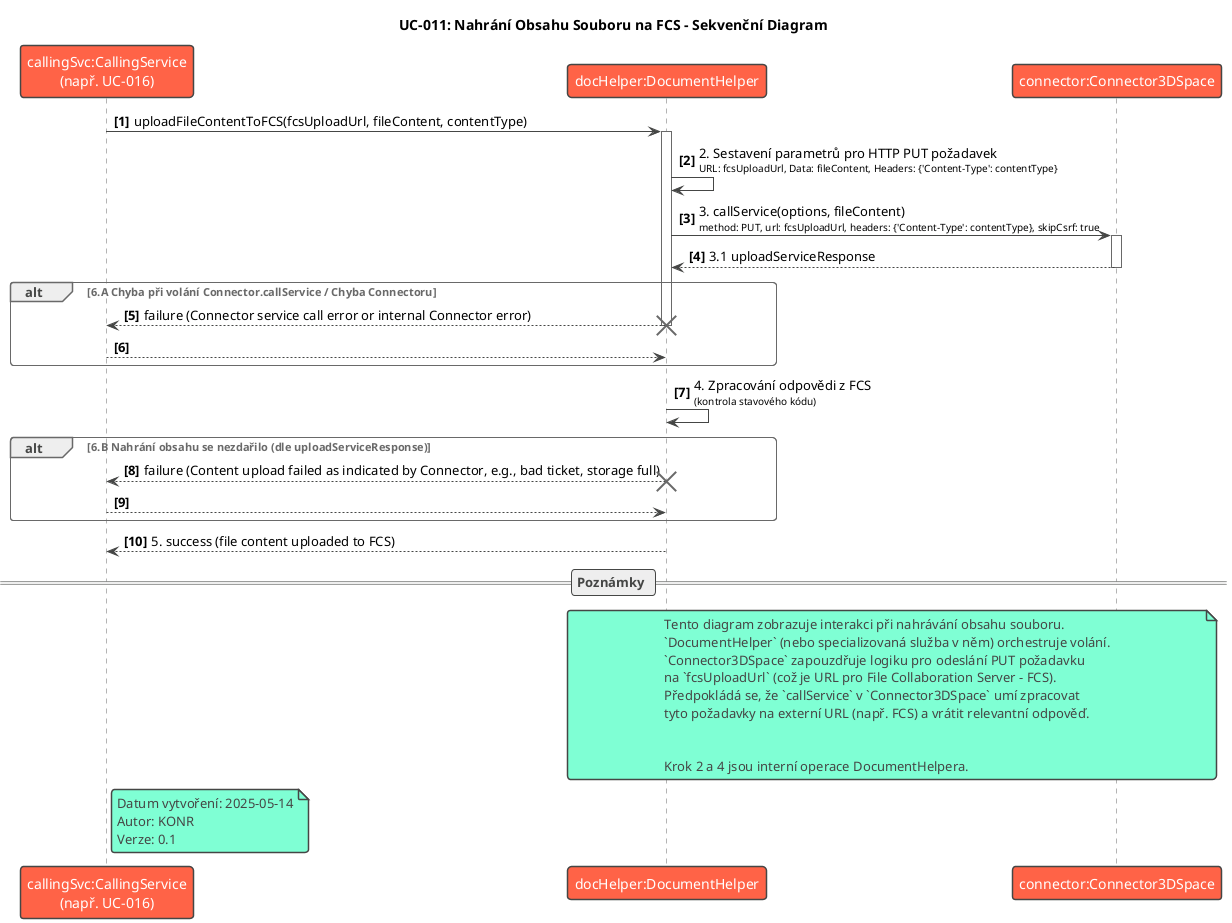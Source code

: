 @startuml SD-011_Upload_File_Content_To_FCS
!theme vibrant
title UC-011: Nahrání Obsahu Souboru na FCS - Sekvenční Diagram

participant "callingSvc:CallingService\n(např. UC-016)" as CallingService
participant "docHelper:DocumentHelper" as DocumentHelper
participant "connector:Connector3DSpace" as Connector

autonumber "<b>[0]"

CallingService -> DocumentHelper : uploadFileContentToFCS(fcsUploadUrl, fileContent, contentType)
activate DocumentHelper

DocumentHelper -> DocumentHelper : 2. Sestavení parametrů pro HTTP PUT požadavek\n<size:10>URL: fcsUploadUrl, Data: fileContent, Headers: {'Content-Type': contentType}</size>

DocumentHelper -> Connector : 3. callService(options, fileContent)\n<size:10>method: PUT, url: fcsUploadUrl, headers: {'Content-Type': contentType}, skipCsrf: true</size>
activate Connector

Connector --> DocumentHelper : 3.1 uploadServiceResponse
deactivate Connector

alt 6.A Chyba při volání Connector.callService / Chyba Connectoru
    DocumentHelper --> CallingService : failure (Connector service call error or internal Connector error)
    deactivate DocumentHelper
    destroy DocumentHelper
    return
end

DocumentHelper -> DocumentHelper : 4. Zpracování odpovědi z FCS\n<size:10>(kontrola stavového kódu)</size>

alt 6.B Nahrání obsahu se nezdařilo (dle uploadServiceResponse)
    DocumentHelper --> CallingService : failure (Content upload failed as indicated by Connector, e.g., bad ticket, storage full)
    deactivate DocumentHelper
    destroy DocumentHelper
    return
end

DocumentHelper --> CallingService : 5. success (file content uploaded to FCS)
deactivate DocumentHelper

== Poznámky ==
note over DocumentHelper, Connector
  Tento diagram zobrazuje interakci při nahrávání obsahu souboru.
  `DocumentHelper` (nebo specializovaná služba v něm) orchestruje volání.
  `Connector3DSpace` zapouzdřuje logiku pro odeslání PUT požadavku
  na `fcsUploadUrl` (což je URL pro File Collaboration Server - FCS).
  Předpokládá se, že `callService` v `Connector3DSpace` umí zpracovat
  tyto požadavky na externí URL (např. FCS) a vrátit relevantní odpověď.


  Krok 2 a 4 jsou interní operace DocumentHelpera.
end note

note right of CallingService
  Datum vytvoření: 2025-05-14
  Autor: KONR
  Verze: 0.1
end note

@enduml